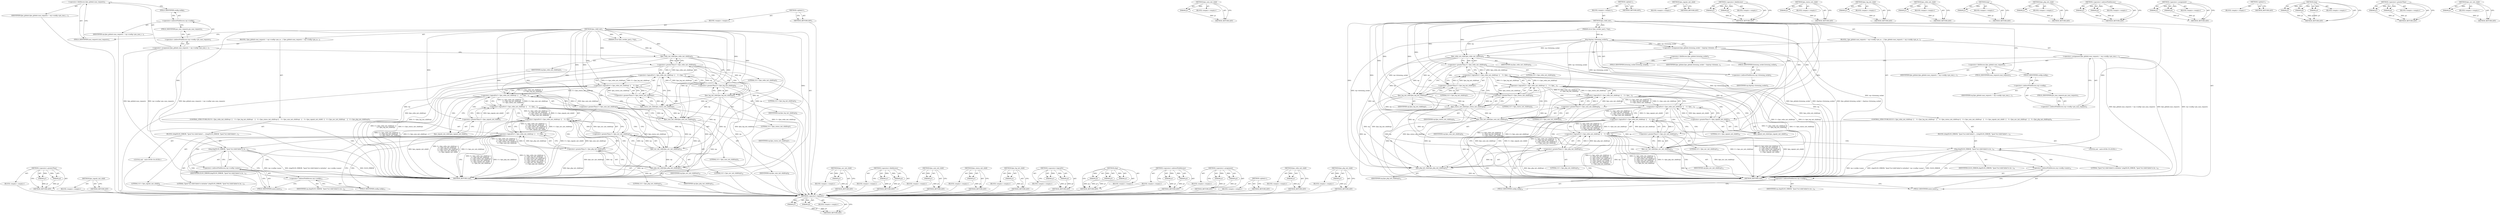 digraph "fpm_env_init_child" {
vulnerable_107 [label=<(METHOD,&lt;operator&gt;.greaterThan)>];
vulnerable_108 [label=<(PARAM,p1)>];
vulnerable_109 [label=<(PARAM,p2)>];
vulnerable_110 [label=<(BLOCK,&lt;empty&gt;,&lt;empty&gt;)>];
vulnerable_111 [label=<(METHOD_RETURN,ANY)>];
vulnerable_128 [label=<(METHOD,fpm_signals_init_child)>];
vulnerable_129 [label=<(BLOCK,&lt;empty&gt;,&lt;empty&gt;)>];
vulnerable_130 [label=<(METHOD_RETURN,ANY)>];
vulnerable_6 [label=<(METHOD,&lt;global&gt;)<SUB>1</SUB>>];
vulnerable_7 [label=<(BLOCK,&lt;empty&gt;,&lt;empty&gt;)<SUB>1</SUB>>];
vulnerable_8 [label=<(METHOD,fpm_child_init)<SUB>1</SUB>>];
vulnerable_9 [label=<(PARAM,struct fpm_worker_pool_s *wp)<SUB>1</SUB>>];
vulnerable_10 [label=<(BLOCK,{
 	fpm_globals.max_requests = wp-&gt;config-&gt;pm_m...,{
 	fpm_globals.max_requests = wp-&gt;config-&gt;pm_m...)<SUB>2</SUB>>];
vulnerable_11 [label=<(&lt;operator&gt;.assignment,fpm_globals.max_requests = wp-&gt;config-&gt;pm_max_r...)<SUB>3</SUB>>];
vulnerable_12 [label=<(&lt;operator&gt;.fieldAccess,fpm_globals.max_requests)<SUB>3</SUB>>];
vulnerable_13 [label=<(IDENTIFIER,fpm_globals,fpm_globals.max_requests = wp-&gt;config-&gt;pm_max_r...)<SUB>3</SUB>>];
vulnerable_14 [label=<(FIELD_IDENTIFIER,max_requests,max_requests)<SUB>3</SUB>>];
vulnerable_15 [label=<(&lt;operator&gt;.indirectFieldAccess,wp-&gt;config-&gt;pm_max_requests)<SUB>3</SUB>>];
vulnerable_16 [label=<(&lt;operator&gt;.indirectFieldAccess,wp-&gt;config)<SUB>3</SUB>>];
vulnerable_17 [label=<(IDENTIFIER,wp,fpm_globals.max_requests = wp-&gt;config-&gt;pm_max_r...)<SUB>3</SUB>>];
vulnerable_18 [label=<(FIELD_IDENTIFIER,config,config)<SUB>3</SUB>>];
vulnerable_19 [label=<(FIELD_IDENTIFIER,pm_max_requests,pm_max_requests)<SUB>3</SUB>>];
vulnerable_20 [label=<(CONTROL_STRUCTURE,IF,if (0 &gt; fpm_stdio_init_child(wp)  ||
 	    0 &gt; fpm_log_init_child(wp)    ||
	    0 &gt; fpm_status_init_child(wp) ||
	    0 &gt; fpm_unix_init_child(wp)   ||
	    0 &gt; fpm_signals_init_child()  ||
	    0 &gt; fpm_env_init_child(wp)    ||
	    0 &gt; fpm_php_init_child(wp)))<SUB>5</SUB>>];
vulnerable_21 [label=<(&lt;operator&gt;.logicalOr,0 &gt; fpm_stdio_init_child(wp)  ||
 	    0 &gt; fpm_...)<SUB>5</SUB>>];
vulnerable_22 [label=<(&lt;operator&gt;.logicalOr,0 &gt; fpm_stdio_init_child(wp)  ||
 	    0 &gt; fpm_...)<SUB>5</SUB>>];
vulnerable_23 [label=<(&lt;operator&gt;.logicalOr,0 &gt; fpm_stdio_init_child(wp)  ||
 	    0 &gt; fpm_...)<SUB>5</SUB>>];
vulnerable_24 [label=<(&lt;operator&gt;.logicalOr,0 &gt; fpm_stdio_init_child(wp)  ||
 	    0 &gt; fpm_...)<SUB>5</SUB>>];
vulnerable_25 [label=<(&lt;operator&gt;.logicalOr,0 &gt; fpm_stdio_init_child(wp)  ||
 	    0 &gt; fpm_...)<SUB>5</SUB>>];
vulnerable_26 [label=<(&lt;operator&gt;.logicalOr,0 &gt; fpm_stdio_init_child(wp)  ||
 	    0 &gt; fpm_...)<SUB>5</SUB>>];
vulnerable_27 [label=<(&lt;operator&gt;.greaterThan,0 &gt; fpm_stdio_init_child(wp))<SUB>5</SUB>>];
vulnerable_28 [label=<(LITERAL,0,0 &gt; fpm_stdio_init_child(wp))<SUB>5</SUB>>];
vulnerable_29 [label=<(fpm_stdio_init_child,fpm_stdio_init_child(wp))<SUB>5</SUB>>];
vulnerable_30 [label=<(IDENTIFIER,wp,fpm_stdio_init_child(wp))<SUB>5</SUB>>];
vulnerable_31 [label=<(&lt;operator&gt;.greaterThan,0 &gt; fpm_log_init_child(wp))<SUB>6</SUB>>];
vulnerable_32 [label=<(LITERAL,0,0 &gt; fpm_log_init_child(wp))<SUB>6</SUB>>];
vulnerable_33 [label=<(fpm_log_init_child,fpm_log_init_child(wp))<SUB>6</SUB>>];
vulnerable_34 [label=<(IDENTIFIER,wp,fpm_log_init_child(wp))<SUB>6</SUB>>];
vulnerable_35 [label=<(&lt;operator&gt;.greaterThan,0 &gt; fpm_status_init_child(wp))<SUB>7</SUB>>];
vulnerable_36 [label=<(LITERAL,0,0 &gt; fpm_status_init_child(wp))<SUB>7</SUB>>];
vulnerable_37 [label=<(fpm_status_init_child,fpm_status_init_child(wp))<SUB>7</SUB>>];
vulnerable_38 [label=<(IDENTIFIER,wp,fpm_status_init_child(wp))<SUB>7</SUB>>];
vulnerable_39 [label=<(&lt;operator&gt;.greaterThan,0 &gt; fpm_unix_init_child(wp))<SUB>8</SUB>>];
vulnerable_40 [label=<(LITERAL,0,0 &gt; fpm_unix_init_child(wp))<SUB>8</SUB>>];
vulnerable_41 [label=<(fpm_unix_init_child,fpm_unix_init_child(wp))<SUB>8</SUB>>];
vulnerable_42 [label=<(IDENTIFIER,wp,fpm_unix_init_child(wp))<SUB>8</SUB>>];
vulnerable_43 [label=<(&lt;operator&gt;.greaterThan,0 &gt; fpm_signals_init_child())<SUB>9</SUB>>];
vulnerable_44 [label=<(LITERAL,0,0 &gt; fpm_signals_init_child())<SUB>9</SUB>>];
vulnerable_45 [label=<(fpm_signals_init_child,fpm_signals_init_child())<SUB>9</SUB>>];
vulnerable_46 [label=<(&lt;operator&gt;.greaterThan,0 &gt; fpm_env_init_child(wp))<SUB>10</SUB>>];
vulnerable_47 [label=<(LITERAL,0,0 &gt; fpm_env_init_child(wp))<SUB>10</SUB>>];
vulnerable_48 [label=<(fpm_env_init_child,fpm_env_init_child(wp))<SUB>10</SUB>>];
vulnerable_49 [label=<(IDENTIFIER,wp,fpm_env_init_child(wp))<SUB>10</SUB>>];
vulnerable_50 [label=<(&lt;operator&gt;.greaterThan,0 &gt; fpm_php_init_child(wp))<SUB>11</SUB>>];
vulnerable_51 [label=<(LITERAL,0,0 &gt; fpm_php_init_child(wp))<SUB>11</SUB>>];
vulnerable_52 [label=<(fpm_php_init_child,fpm_php_init_child(wp))<SUB>11</SUB>>];
vulnerable_53 [label=<(IDENTIFIER,wp,fpm_php_init_child(wp))<SUB>11</SUB>>];
vulnerable_54 [label=<(BLOCK,{

		zlog(ZLOG_ERROR, &quot;[pool %s] child failed t...,{

		zlog(ZLOG_ERROR, &quot;[pool %s] child failed t...)<SUB>11</SUB>>];
vulnerable_55 [label=<(zlog,zlog(ZLOG_ERROR, &quot;[pool %s] child failed to ini...)<SUB>13</SUB>>];
vulnerable_56 [label=<(IDENTIFIER,ZLOG_ERROR,zlog(ZLOG_ERROR, &quot;[pool %s] child failed to ini...)<SUB>13</SUB>>];
vulnerable_57 [label=<(LITERAL,&quot;[pool %s] child failed to initialize&quot;,zlog(ZLOG_ERROR, &quot;[pool %s] child failed to ini...)<SUB>13</SUB>>];
vulnerable_58 [label=<(&lt;operator&gt;.indirectFieldAccess,wp-&gt;config-&gt;name)<SUB>13</SUB>>];
vulnerable_59 [label=<(&lt;operator&gt;.indirectFieldAccess,wp-&gt;config)<SUB>13</SUB>>];
vulnerable_60 [label=<(IDENTIFIER,wp,zlog(ZLOG_ERROR, &quot;[pool %s] child failed to ini...)<SUB>13</SUB>>];
vulnerable_61 [label=<(FIELD_IDENTIFIER,config,config)<SUB>13</SUB>>];
vulnerable_62 [label=<(FIELD_IDENTIFIER,name,name)<SUB>13</SUB>>];
vulnerable_63 [label="<(LOCAL,exit : exit)<SUB>14</SUB>>"];
vulnerable_64 [label=<(METHOD_RETURN,void)<SUB>1</SUB>>];
vulnerable_66 [label=<(METHOD_RETURN,ANY)<SUB>1</SUB>>];
vulnerable_131 [label=<(METHOD,fpm_env_init_child)>];
vulnerable_132 [label=<(PARAM,p1)>];
vulnerable_133 [label=<(BLOCK,&lt;empty&gt;,&lt;empty&gt;)>];
vulnerable_134 [label=<(METHOD_RETURN,ANY)>];
vulnerable_92 [label=<(METHOD,&lt;operator&gt;.fieldAccess)>];
vulnerable_93 [label=<(PARAM,p1)>];
vulnerable_94 [label=<(PARAM,p2)>];
vulnerable_95 [label=<(BLOCK,&lt;empty&gt;,&lt;empty&gt;)>];
vulnerable_96 [label=<(METHOD_RETURN,ANY)>];
vulnerable_124 [label=<(METHOD,fpm_unix_init_child)>];
vulnerable_125 [label=<(PARAM,p1)>];
vulnerable_126 [label=<(BLOCK,&lt;empty&gt;,&lt;empty&gt;)>];
vulnerable_127 [label=<(METHOD_RETURN,ANY)>];
vulnerable_120 [label=<(METHOD,fpm_status_init_child)>];
vulnerable_121 [label=<(PARAM,p1)>];
vulnerable_122 [label=<(BLOCK,&lt;empty&gt;,&lt;empty&gt;)>];
vulnerable_123 [label=<(METHOD_RETURN,ANY)>];
vulnerable_116 [label=<(METHOD,fpm_log_init_child)>];
vulnerable_117 [label=<(PARAM,p1)>];
vulnerable_118 [label=<(BLOCK,&lt;empty&gt;,&lt;empty&gt;)>];
vulnerable_119 [label=<(METHOD_RETURN,ANY)>];
vulnerable_102 [label=<(METHOD,&lt;operator&gt;.logicalOr)>];
vulnerable_103 [label=<(PARAM,p1)>];
vulnerable_104 [label=<(PARAM,p2)>];
vulnerable_105 [label=<(BLOCK,&lt;empty&gt;,&lt;empty&gt;)>];
vulnerable_106 [label=<(METHOD_RETURN,ANY)>];
vulnerable_139 [label=<(METHOD,zlog)>];
vulnerable_140 [label=<(PARAM,p1)>];
vulnerable_141 [label=<(PARAM,p2)>];
vulnerable_142 [label=<(PARAM,p3)>];
vulnerable_143 [label=<(BLOCK,&lt;empty&gt;,&lt;empty&gt;)>];
vulnerable_144 [label=<(METHOD_RETURN,ANY)>];
vulnerable_97 [label=<(METHOD,&lt;operator&gt;.indirectFieldAccess)>];
vulnerable_98 [label=<(PARAM,p1)>];
vulnerable_99 [label=<(PARAM,p2)>];
vulnerable_100 [label=<(BLOCK,&lt;empty&gt;,&lt;empty&gt;)>];
vulnerable_101 [label=<(METHOD_RETURN,ANY)>];
vulnerable_87 [label=<(METHOD,&lt;operator&gt;.assignment)>];
vulnerable_88 [label=<(PARAM,p1)>];
vulnerable_89 [label=<(PARAM,p2)>];
vulnerable_90 [label=<(BLOCK,&lt;empty&gt;,&lt;empty&gt;)>];
vulnerable_91 [label=<(METHOD_RETURN,ANY)>];
vulnerable_81 [label=<(METHOD,&lt;global&gt;)<SUB>1</SUB>>];
vulnerable_82 [label=<(BLOCK,&lt;empty&gt;,&lt;empty&gt;)>];
vulnerable_83 [label=<(METHOD_RETURN,ANY)>];
vulnerable_112 [label=<(METHOD,fpm_stdio_init_child)>];
vulnerable_113 [label=<(PARAM,p1)>];
vulnerable_114 [label=<(BLOCK,&lt;empty&gt;,&lt;empty&gt;)>];
vulnerable_115 [label=<(METHOD_RETURN,ANY)>];
vulnerable_135 [label=<(METHOD,fpm_php_init_child)>];
vulnerable_136 [label=<(PARAM,p1)>];
vulnerable_137 [label=<(BLOCK,&lt;empty&gt;,&lt;empty&gt;)>];
vulnerable_138 [label=<(METHOD_RETURN,ANY)>];
fixed_114 [label=<(METHOD,&lt;operator&gt;.logicalOr)>];
fixed_115 [label=<(PARAM,p1)>];
fixed_116 [label=<(PARAM,p2)>];
fixed_117 [label=<(BLOCK,&lt;empty&gt;,&lt;empty&gt;)>];
fixed_118 [label=<(METHOD_RETURN,ANY)>];
fixed_136 [label=<(METHOD,fpm_unix_init_child)>];
fixed_137 [label=<(PARAM,p1)>];
fixed_138 [label=<(BLOCK,&lt;empty&gt;,&lt;empty&gt;)>];
fixed_139 [label=<(METHOD_RETURN,ANY)>];
fixed_6 [label=<(METHOD,&lt;global&gt;)<SUB>1</SUB>>];
fixed_7 [label=<(BLOCK,&lt;empty&gt;,&lt;empty&gt;)<SUB>1</SUB>>];
fixed_8 [label=<(METHOD,fpm_child_init)<SUB>1</SUB>>];
fixed_9 [label=<(PARAM,struct fpm_worker_pool_s *wp)<SUB>1</SUB>>];
fixed_10 [label=<(BLOCK,{
 	fpm_globals.max_requests = wp-&gt;config-&gt;pm_m...,{
 	fpm_globals.max_requests = wp-&gt;config-&gt;pm_m...)<SUB>2</SUB>>];
fixed_11 [label=<(&lt;operator&gt;.assignment,fpm_globals.max_requests = wp-&gt;config-&gt;pm_max_r...)<SUB>3</SUB>>];
fixed_12 [label=<(&lt;operator&gt;.fieldAccess,fpm_globals.max_requests)<SUB>3</SUB>>];
fixed_13 [label=<(IDENTIFIER,fpm_globals,fpm_globals.max_requests = wp-&gt;config-&gt;pm_max_r...)<SUB>3</SUB>>];
fixed_14 [label=<(FIELD_IDENTIFIER,max_requests,max_requests)<SUB>3</SUB>>];
fixed_15 [label=<(&lt;operator&gt;.indirectFieldAccess,wp-&gt;config-&gt;pm_max_requests)<SUB>3</SUB>>];
fixed_16 [label=<(&lt;operator&gt;.indirectFieldAccess,wp-&gt;config)<SUB>3</SUB>>];
fixed_17 [label=<(IDENTIFIER,wp,fpm_globals.max_requests = wp-&gt;config-&gt;pm_max_r...)<SUB>3</SUB>>];
fixed_18 [label=<(FIELD_IDENTIFIER,config,config)<SUB>3</SUB>>];
fixed_19 [label=<(FIELD_IDENTIFIER,pm_max_requests,pm_max_requests)<SUB>3</SUB>>];
fixed_20 [label=<(&lt;operator&gt;.assignment,fpm_globals.listening_socket = dup(wp-&gt;listenin...)<SUB>4</SUB>>];
fixed_21 [label=<(&lt;operator&gt;.fieldAccess,fpm_globals.listening_socket)<SUB>4</SUB>>];
fixed_22 [label=<(IDENTIFIER,fpm_globals,fpm_globals.listening_socket = dup(wp-&gt;listenin...)<SUB>4</SUB>>];
fixed_23 [label=<(FIELD_IDENTIFIER,listening_socket,listening_socket)<SUB>4</SUB>>];
fixed_24 [label=<(dup,dup(wp-&gt;listening_socket))<SUB>4</SUB>>];
fixed_25 [label=<(&lt;operator&gt;.indirectFieldAccess,wp-&gt;listening_socket)<SUB>4</SUB>>];
fixed_26 [label=<(IDENTIFIER,wp,dup(wp-&gt;listening_socket))<SUB>4</SUB>>];
fixed_27 [label=<(FIELD_IDENTIFIER,listening_socket,listening_socket)<SUB>4</SUB>>];
fixed_28 [label=<(CONTROL_STRUCTURE,IF,if (0 &gt; fpm_stdio_init_child(wp)  ||
 	    0 &gt; fpm_log_init_child(wp)    ||
	    0 &gt; fpm_status_init_child(wp) ||
	    0 &gt; fpm_unix_init_child(wp)   ||
	    0 &gt; fpm_signals_init_child()  ||
	    0 &gt; fpm_env_init_child(wp)    ||
	    0 &gt; fpm_php_init_child(wp)))<SUB>6</SUB>>];
fixed_29 [label=<(&lt;operator&gt;.logicalOr,0 &gt; fpm_stdio_init_child(wp)  ||
 	    0 &gt; fpm_...)<SUB>6</SUB>>];
fixed_30 [label=<(&lt;operator&gt;.logicalOr,0 &gt; fpm_stdio_init_child(wp)  ||
 	    0 &gt; fpm_...)<SUB>6</SUB>>];
fixed_31 [label=<(&lt;operator&gt;.logicalOr,0 &gt; fpm_stdio_init_child(wp)  ||
 	    0 &gt; fpm_...)<SUB>6</SUB>>];
fixed_32 [label=<(&lt;operator&gt;.logicalOr,0 &gt; fpm_stdio_init_child(wp)  ||
 	    0 &gt; fpm_...)<SUB>6</SUB>>];
fixed_33 [label=<(&lt;operator&gt;.logicalOr,0 &gt; fpm_stdio_init_child(wp)  ||
 	    0 &gt; fpm_...)<SUB>6</SUB>>];
fixed_34 [label=<(&lt;operator&gt;.logicalOr,0 &gt; fpm_stdio_init_child(wp)  ||
 	    0 &gt; fpm_...)<SUB>6</SUB>>];
fixed_35 [label=<(&lt;operator&gt;.greaterThan,0 &gt; fpm_stdio_init_child(wp))<SUB>6</SUB>>];
fixed_36 [label=<(LITERAL,0,0 &gt; fpm_stdio_init_child(wp))<SUB>6</SUB>>];
fixed_37 [label=<(fpm_stdio_init_child,fpm_stdio_init_child(wp))<SUB>6</SUB>>];
fixed_38 [label=<(IDENTIFIER,wp,fpm_stdio_init_child(wp))<SUB>6</SUB>>];
fixed_39 [label=<(&lt;operator&gt;.greaterThan,0 &gt; fpm_log_init_child(wp))<SUB>7</SUB>>];
fixed_40 [label=<(LITERAL,0,0 &gt; fpm_log_init_child(wp))<SUB>7</SUB>>];
fixed_41 [label=<(fpm_log_init_child,fpm_log_init_child(wp))<SUB>7</SUB>>];
fixed_42 [label=<(IDENTIFIER,wp,fpm_log_init_child(wp))<SUB>7</SUB>>];
fixed_43 [label=<(&lt;operator&gt;.greaterThan,0 &gt; fpm_status_init_child(wp))<SUB>8</SUB>>];
fixed_44 [label=<(LITERAL,0,0 &gt; fpm_status_init_child(wp))<SUB>8</SUB>>];
fixed_45 [label=<(fpm_status_init_child,fpm_status_init_child(wp))<SUB>8</SUB>>];
fixed_46 [label=<(IDENTIFIER,wp,fpm_status_init_child(wp))<SUB>8</SUB>>];
fixed_47 [label=<(&lt;operator&gt;.greaterThan,0 &gt; fpm_unix_init_child(wp))<SUB>9</SUB>>];
fixed_48 [label=<(LITERAL,0,0 &gt; fpm_unix_init_child(wp))<SUB>9</SUB>>];
fixed_49 [label=<(fpm_unix_init_child,fpm_unix_init_child(wp))<SUB>9</SUB>>];
fixed_50 [label=<(IDENTIFIER,wp,fpm_unix_init_child(wp))<SUB>9</SUB>>];
fixed_51 [label=<(&lt;operator&gt;.greaterThan,0 &gt; fpm_signals_init_child())<SUB>10</SUB>>];
fixed_52 [label=<(LITERAL,0,0 &gt; fpm_signals_init_child())<SUB>10</SUB>>];
fixed_53 [label=<(fpm_signals_init_child,fpm_signals_init_child())<SUB>10</SUB>>];
fixed_54 [label=<(&lt;operator&gt;.greaterThan,0 &gt; fpm_env_init_child(wp))<SUB>11</SUB>>];
fixed_55 [label=<(LITERAL,0,0 &gt; fpm_env_init_child(wp))<SUB>11</SUB>>];
fixed_56 [label=<(fpm_env_init_child,fpm_env_init_child(wp))<SUB>11</SUB>>];
fixed_57 [label=<(IDENTIFIER,wp,fpm_env_init_child(wp))<SUB>11</SUB>>];
fixed_58 [label=<(&lt;operator&gt;.greaterThan,0 &gt; fpm_php_init_child(wp))<SUB>12</SUB>>];
fixed_59 [label=<(LITERAL,0,0 &gt; fpm_php_init_child(wp))<SUB>12</SUB>>];
fixed_60 [label=<(fpm_php_init_child,fpm_php_init_child(wp))<SUB>12</SUB>>];
fixed_61 [label=<(IDENTIFIER,wp,fpm_php_init_child(wp))<SUB>12</SUB>>];
fixed_62 [label=<(BLOCK,{

		zlog(ZLOG_ERROR, &quot;[pool %s] child failed t...,{

		zlog(ZLOG_ERROR, &quot;[pool %s] child failed t...)<SUB>12</SUB>>];
fixed_63 [label=<(zlog,zlog(ZLOG_ERROR, &quot;[pool %s] child failed to ini...)<SUB>14</SUB>>];
fixed_64 [label=<(IDENTIFIER,ZLOG_ERROR,zlog(ZLOG_ERROR, &quot;[pool %s] child failed to ini...)<SUB>14</SUB>>];
fixed_65 [label=<(LITERAL,&quot;[pool %s] child failed to initialize&quot;,zlog(ZLOG_ERROR, &quot;[pool %s] child failed to ini...)<SUB>14</SUB>>];
fixed_66 [label=<(&lt;operator&gt;.indirectFieldAccess,wp-&gt;config-&gt;name)<SUB>14</SUB>>];
fixed_67 [label=<(&lt;operator&gt;.indirectFieldAccess,wp-&gt;config)<SUB>14</SUB>>];
fixed_68 [label=<(IDENTIFIER,wp,zlog(ZLOG_ERROR, &quot;[pool %s] child failed to ini...)<SUB>14</SUB>>];
fixed_69 [label=<(FIELD_IDENTIFIER,config,config)<SUB>14</SUB>>];
fixed_70 [label=<(FIELD_IDENTIFIER,name,name)<SUB>14</SUB>>];
fixed_71 [label="<(LOCAL,exit : exit)<SUB>15</SUB>>"];
fixed_72 [label=<(METHOD_RETURN,void)<SUB>1</SUB>>];
fixed_74 [label=<(METHOD_RETURN,ANY)<SUB>1</SUB>>];
fixed_140 [label=<(METHOD,fpm_signals_init_child)>];
fixed_141 [label=<(BLOCK,&lt;empty&gt;,&lt;empty&gt;)>];
fixed_142 [label=<(METHOD_RETURN,ANY)>];
fixed_100 [label=<(METHOD,&lt;operator&gt;.fieldAccess)>];
fixed_101 [label=<(PARAM,p1)>];
fixed_102 [label=<(PARAM,p2)>];
fixed_103 [label=<(BLOCK,&lt;empty&gt;,&lt;empty&gt;)>];
fixed_104 [label=<(METHOD_RETURN,ANY)>];
fixed_132 [label=<(METHOD,fpm_status_init_child)>];
fixed_133 [label=<(PARAM,p1)>];
fixed_134 [label=<(BLOCK,&lt;empty&gt;,&lt;empty&gt;)>];
fixed_135 [label=<(METHOD_RETURN,ANY)>];
fixed_128 [label=<(METHOD,fpm_log_init_child)>];
fixed_129 [label=<(PARAM,p1)>];
fixed_130 [label=<(BLOCK,&lt;empty&gt;,&lt;empty&gt;)>];
fixed_131 [label=<(METHOD_RETURN,ANY)>];
fixed_124 [label=<(METHOD,fpm_stdio_init_child)>];
fixed_125 [label=<(PARAM,p1)>];
fixed_126 [label=<(BLOCK,&lt;empty&gt;,&lt;empty&gt;)>];
fixed_127 [label=<(METHOD_RETURN,ANY)>];
fixed_110 [label=<(METHOD,dup)>];
fixed_111 [label=<(PARAM,p1)>];
fixed_112 [label=<(BLOCK,&lt;empty&gt;,&lt;empty&gt;)>];
fixed_113 [label=<(METHOD_RETURN,ANY)>];
fixed_147 [label=<(METHOD,fpm_php_init_child)>];
fixed_148 [label=<(PARAM,p1)>];
fixed_149 [label=<(BLOCK,&lt;empty&gt;,&lt;empty&gt;)>];
fixed_150 [label=<(METHOD_RETURN,ANY)>];
fixed_105 [label=<(METHOD,&lt;operator&gt;.indirectFieldAccess)>];
fixed_106 [label=<(PARAM,p1)>];
fixed_107 [label=<(PARAM,p2)>];
fixed_108 [label=<(BLOCK,&lt;empty&gt;,&lt;empty&gt;)>];
fixed_109 [label=<(METHOD_RETURN,ANY)>];
fixed_95 [label=<(METHOD,&lt;operator&gt;.assignment)>];
fixed_96 [label=<(PARAM,p1)>];
fixed_97 [label=<(PARAM,p2)>];
fixed_98 [label=<(BLOCK,&lt;empty&gt;,&lt;empty&gt;)>];
fixed_99 [label=<(METHOD_RETURN,ANY)>];
fixed_89 [label=<(METHOD,&lt;global&gt;)<SUB>1</SUB>>];
fixed_90 [label=<(BLOCK,&lt;empty&gt;,&lt;empty&gt;)>];
fixed_91 [label=<(METHOD_RETURN,ANY)>];
fixed_151 [label=<(METHOD,zlog)>];
fixed_152 [label=<(PARAM,p1)>];
fixed_153 [label=<(PARAM,p2)>];
fixed_154 [label=<(PARAM,p3)>];
fixed_155 [label=<(BLOCK,&lt;empty&gt;,&lt;empty&gt;)>];
fixed_156 [label=<(METHOD_RETURN,ANY)>];
fixed_119 [label=<(METHOD,&lt;operator&gt;.greaterThan)>];
fixed_120 [label=<(PARAM,p1)>];
fixed_121 [label=<(PARAM,p2)>];
fixed_122 [label=<(BLOCK,&lt;empty&gt;,&lt;empty&gt;)>];
fixed_123 [label=<(METHOD_RETURN,ANY)>];
fixed_143 [label=<(METHOD,fpm_env_init_child)>];
fixed_144 [label=<(PARAM,p1)>];
fixed_145 [label=<(BLOCK,&lt;empty&gt;,&lt;empty&gt;)>];
fixed_146 [label=<(METHOD_RETURN,ANY)>];
vulnerable_107 -> vulnerable_108  [key=0, label="AST: "];
vulnerable_107 -> vulnerable_108  [key=1, label="DDG: "];
vulnerable_107 -> vulnerable_110  [key=0, label="AST: "];
vulnerable_107 -> vulnerable_109  [key=0, label="AST: "];
vulnerable_107 -> vulnerable_109  [key=1, label="DDG: "];
vulnerable_107 -> vulnerable_111  [key=0, label="AST: "];
vulnerable_107 -> vulnerable_111  [key=1, label="CFG: "];
vulnerable_108 -> vulnerable_111  [key=0, label="DDG: p1"];
vulnerable_109 -> vulnerable_111  [key=0, label="DDG: p2"];
vulnerable_110 -> fixed_114  [key=0];
vulnerable_111 -> fixed_114  [key=0];
vulnerable_128 -> vulnerable_129  [key=0, label="AST: "];
vulnerable_128 -> vulnerable_130  [key=0, label="AST: "];
vulnerable_128 -> vulnerable_130  [key=1, label="CFG: "];
vulnerable_129 -> fixed_114  [key=0];
vulnerable_130 -> fixed_114  [key=0];
vulnerable_6 -> vulnerable_7  [key=0, label="AST: "];
vulnerable_6 -> vulnerable_66  [key=0, label="AST: "];
vulnerable_6 -> vulnerable_66  [key=1, label="CFG: "];
vulnerable_7 -> vulnerable_8  [key=0, label="AST: "];
vulnerable_8 -> vulnerable_9  [key=0, label="AST: "];
vulnerable_8 -> vulnerable_9  [key=1, label="DDG: "];
vulnerable_8 -> vulnerable_10  [key=0, label="AST: "];
vulnerable_8 -> vulnerable_64  [key=0, label="AST: "];
vulnerable_8 -> vulnerable_14  [key=0, label="CFG: "];
vulnerable_8 -> vulnerable_50  [key=0, label="DDG: "];
vulnerable_8 -> vulnerable_55  [key=0, label="DDG: "];
vulnerable_8 -> vulnerable_46  [key=0, label="DDG: "];
vulnerable_8 -> vulnerable_52  [key=0, label="DDG: "];
vulnerable_8 -> vulnerable_43  [key=0, label="DDG: "];
vulnerable_8 -> vulnerable_48  [key=0, label="DDG: "];
vulnerable_8 -> vulnerable_39  [key=0, label="DDG: "];
vulnerable_8 -> vulnerable_35  [key=0, label="DDG: "];
vulnerable_8 -> vulnerable_41  [key=0, label="DDG: "];
vulnerable_8 -> vulnerable_27  [key=0, label="DDG: "];
vulnerable_8 -> vulnerable_31  [key=0, label="DDG: "];
vulnerable_8 -> vulnerable_37  [key=0, label="DDG: "];
vulnerable_8 -> vulnerable_29  [key=0, label="DDG: "];
vulnerable_8 -> vulnerable_33  [key=0, label="DDG: "];
vulnerable_9 -> vulnerable_29  [key=0, label="DDG: wp"];
vulnerable_10 -> vulnerable_11  [key=0, label="AST: "];
vulnerable_10 -> vulnerable_20  [key=0, label="AST: "];
vulnerable_11 -> vulnerable_12  [key=0, label="AST: "];
vulnerable_11 -> vulnerable_15  [key=0, label="AST: "];
vulnerable_11 -> vulnerable_29  [key=0, label="CFG: "];
vulnerable_11 -> vulnerable_64  [key=0, label="DDG: fpm_globals.max_requests"];
vulnerable_11 -> vulnerable_64  [key=1, label="DDG: wp-&gt;config-&gt;pm_max_requests"];
vulnerable_11 -> vulnerable_64  [key=2, label="DDG: fpm_globals.max_requests = wp-&gt;config-&gt;pm_max_requests"];
vulnerable_12 -> vulnerable_13  [key=0, label="AST: "];
vulnerable_12 -> vulnerable_14  [key=0, label="AST: "];
vulnerable_12 -> vulnerable_18  [key=0, label="CFG: "];
vulnerable_13 -> fixed_114  [key=0];
vulnerable_14 -> vulnerable_12  [key=0, label="CFG: "];
vulnerable_15 -> vulnerable_16  [key=0, label="AST: "];
vulnerable_15 -> vulnerable_19  [key=0, label="AST: "];
vulnerable_15 -> vulnerable_11  [key=0, label="CFG: "];
vulnerable_16 -> vulnerable_17  [key=0, label="AST: "];
vulnerable_16 -> vulnerable_18  [key=0, label="AST: "];
vulnerable_16 -> vulnerable_19  [key=0, label="CFG: "];
vulnerable_17 -> fixed_114  [key=0];
vulnerable_18 -> vulnerable_16  [key=0, label="CFG: "];
vulnerable_19 -> vulnerable_15  [key=0, label="CFG: "];
vulnerable_20 -> vulnerable_21  [key=0, label="AST: "];
vulnerable_20 -> vulnerable_54  [key=0, label="AST: "];
vulnerable_21 -> vulnerable_22  [key=0, label="AST: "];
vulnerable_21 -> vulnerable_50  [key=0, label="AST: "];
vulnerable_21 -> vulnerable_64  [key=0, label="CFG: "];
vulnerable_21 -> vulnerable_64  [key=1, label="DDG: 0 &gt; fpm_stdio_init_child(wp)  ||
 	    0 &gt; fpm_log_init_child(wp)    ||
	    0 &gt; fpm_status_init_child(wp) ||
	    0 &gt; fpm_unix_init_child(wp)   ||
	    0 &gt; fpm_signals_init_child()  ||
	    0 &gt; fpm_env_init_child(wp)"];
vulnerable_21 -> vulnerable_64  [key=2, label="DDG: 0 &gt; fpm_php_init_child(wp)"];
vulnerable_21 -> vulnerable_64  [key=3, label="DDG: 0 &gt; fpm_stdio_init_child(wp)  ||
 	    0 &gt; fpm_log_init_child(wp)    ||
	    0 &gt; fpm_status_init_child(wp) ||
	    0 &gt; fpm_unix_init_child(wp)   ||
	    0 &gt; fpm_signals_init_child()  ||
	    0 &gt; fpm_env_init_child(wp)    ||
	    0 &gt; fpm_php_init_child(wp)"];
vulnerable_21 -> vulnerable_61  [key=0, label="CFG: "];
vulnerable_21 -> vulnerable_61  [key=1, label="CDG: "];
vulnerable_21 -> vulnerable_58  [key=0, label="CDG: "];
vulnerable_21 -> vulnerable_59  [key=0, label="CDG: "];
vulnerable_21 -> vulnerable_55  [key=0, label="CDG: "];
vulnerable_21 -> vulnerable_62  [key=0, label="CDG: "];
vulnerable_22 -> vulnerable_23  [key=0, label="AST: "];
vulnerable_22 -> vulnerable_46  [key=0, label="AST: "];
vulnerable_22 -> vulnerable_21  [key=0, label="CFG: "];
vulnerable_22 -> vulnerable_21  [key=1, label="DDG: 0 &gt; fpm_stdio_init_child(wp)  ||
 	    0 &gt; fpm_log_init_child(wp)    ||
	    0 &gt; fpm_status_init_child(wp) ||
	    0 &gt; fpm_unix_init_child(wp)   ||
	    0 &gt; fpm_signals_init_child()"];
vulnerable_22 -> vulnerable_21  [key=2, label="DDG: 0 &gt; fpm_env_init_child(wp)"];
vulnerable_22 -> vulnerable_52  [key=0, label="CFG: "];
vulnerable_22 -> vulnerable_52  [key=1, label="CDG: "];
vulnerable_22 -> vulnerable_64  [key=0, label="DDG: 0 &gt; fpm_stdio_init_child(wp)  ||
 	    0 &gt; fpm_log_init_child(wp)    ||
	    0 &gt; fpm_status_init_child(wp) ||
	    0 &gt; fpm_unix_init_child(wp)   ||
	    0 &gt; fpm_signals_init_child()"];
vulnerable_22 -> vulnerable_64  [key=1, label="DDG: 0 &gt; fpm_env_init_child(wp)"];
vulnerable_22 -> vulnerable_50  [key=0, label="CDG: "];
vulnerable_23 -> vulnerable_24  [key=0, label="AST: "];
vulnerable_23 -> vulnerable_43  [key=0, label="AST: "];
vulnerable_23 -> vulnerable_22  [key=0, label="CFG: "];
vulnerable_23 -> vulnerable_22  [key=1, label="DDG: 0 &gt; fpm_stdio_init_child(wp)  ||
 	    0 &gt; fpm_log_init_child(wp)    ||
	    0 &gt; fpm_status_init_child(wp) ||
	    0 &gt; fpm_unix_init_child(wp)"];
vulnerable_23 -> vulnerable_22  [key=2, label="DDG: 0 &gt; fpm_signals_init_child()"];
vulnerable_23 -> vulnerable_48  [key=0, label="CFG: "];
vulnerable_23 -> vulnerable_48  [key=1, label="CDG: "];
vulnerable_23 -> vulnerable_64  [key=0, label="DDG: 0 &gt; fpm_stdio_init_child(wp)  ||
 	    0 &gt; fpm_log_init_child(wp)    ||
	    0 &gt; fpm_status_init_child(wp) ||
	    0 &gt; fpm_unix_init_child(wp)"];
vulnerable_23 -> vulnerable_64  [key=1, label="DDG: 0 &gt; fpm_signals_init_child()"];
vulnerable_23 -> vulnerable_46  [key=0, label="CDG: "];
vulnerable_24 -> vulnerable_25  [key=0, label="AST: "];
vulnerable_24 -> vulnerable_39  [key=0, label="AST: "];
vulnerable_24 -> vulnerable_23  [key=0, label="CFG: "];
vulnerable_24 -> vulnerable_23  [key=1, label="DDG: 0 &gt; fpm_stdio_init_child(wp)  ||
 	    0 &gt; fpm_log_init_child(wp)    ||
	    0 &gt; fpm_status_init_child(wp)"];
vulnerable_24 -> vulnerable_23  [key=2, label="DDG: 0 &gt; fpm_unix_init_child(wp)"];
vulnerable_24 -> vulnerable_45  [key=0, label="CFG: "];
vulnerable_24 -> vulnerable_45  [key=1, label="CDG: "];
vulnerable_24 -> vulnerable_64  [key=0, label="DDG: 0 &gt; fpm_stdio_init_child(wp)  ||
 	    0 &gt; fpm_log_init_child(wp)    ||
	    0 &gt; fpm_status_init_child(wp)"];
vulnerable_24 -> vulnerable_64  [key=1, label="DDG: 0 &gt; fpm_unix_init_child(wp)"];
vulnerable_24 -> vulnerable_43  [key=0, label="CDG: "];
vulnerable_25 -> vulnerable_26  [key=0, label="AST: "];
vulnerable_25 -> vulnerable_35  [key=0, label="AST: "];
vulnerable_25 -> vulnerable_24  [key=0, label="CFG: "];
vulnerable_25 -> vulnerable_24  [key=1, label="DDG: 0 &gt; fpm_stdio_init_child(wp)  ||
 	    0 &gt; fpm_log_init_child(wp)"];
vulnerable_25 -> vulnerable_24  [key=2, label="DDG: 0 &gt; fpm_status_init_child(wp)"];
vulnerable_25 -> vulnerable_41  [key=0, label="CFG: "];
vulnerable_25 -> vulnerable_41  [key=1, label="CDG: "];
vulnerable_25 -> vulnerable_64  [key=0, label="DDG: 0 &gt; fpm_stdio_init_child(wp)  ||
 	    0 &gt; fpm_log_init_child(wp)"];
vulnerable_25 -> vulnerable_64  [key=1, label="DDG: 0 &gt; fpm_status_init_child(wp)"];
vulnerable_25 -> vulnerable_39  [key=0, label="CDG: "];
vulnerable_26 -> vulnerable_27  [key=0, label="AST: "];
vulnerable_26 -> vulnerable_31  [key=0, label="AST: "];
vulnerable_26 -> vulnerable_25  [key=0, label="CFG: "];
vulnerable_26 -> vulnerable_25  [key=1, label="DDG: 0 &gt; fpm_stdio_init_child(wp)"];
vulnerable_26 -> vulnerable_25  [key=2, label="DDG: 0 &gt; fpm_log_init_child(wp)"];
vulnerable_26 -> vulnerable_37  [key=0, label="CFG: "];
vulnerable_26 -> vulnerable_37  [key=1, label="CDG: "];
vulnerable_26 -> vulnerable_64  [key=0, label="DDG: 0 &gt; fpm_stdio_init_child(wp)"];
vulnerable_26 -> vulnerable_64  [key=1, label="DDG: 0 &gt; fpm_log_init_child(wp)"];
vulnerable_26 -> vulnerable_35  [key=0, label="CDG: "];
vulnerable_27 -> vulnerable_28  [key=0, label="AST: "];
vulnerable_27 -> vulnerable_29  [key=0, label="AST: "];
vulnerable_27 -> vulnerable_26  [key=0, label="CFG: "];
vulnerable_27 -> vulnerable_26  [key=1, label="DDG: 0"];
vulnerable_27 -> vulnerable_26  [key=2, label="DDG: fpm_stdio_init_child(wp)"];
vulnerable_27 -> vulnerable_33  [key=0, label="CFG: "];
vulnerable_27 -> vulnerable_33  [key=1, label="CDG: "];
vulnerable_27 -> vulnerable_64  [key=0, label="DDG: fpm_stdio_init_child(wp)"];
vulnerable_27 -> vulnerable_31  [key=0, label="CDG: "];
vulnerable_28 -> fixed_114  [key=0];
vulnerable_29 -> vulnerable_30  [key=0, label="AST: "];
vulnerable_29 -> vulnerable_27  [key=0, label="CFG: "];
vulnerable_29 -> vulnerable_27  [key=1, label="DDG: wp"];
vulnerable_29 -> vulnerable_64  [key=0, label="DDG: wp"];
vulnerable_29 -> vulnerable_52  [key=0, label="DDG: wp"];
vulnerable_29 -> vulnerable_48  [key=0, label="DDG: wp"];
vulnerable_29 -> vulnerable_41  [key=0, label="DDG: wp"];
vulnerable_29 -> vulnerable_37  [key=0, label="DDG: wp"];
vulnerable_29 -> vulnerable_33  [key=0, label="DDG: wp"];
vulnerable_30 -> fixed_114  [key=0];
vulnerable_31 -> vulnerable_32  [key=0, label="AST: "];
vulnerable_31 -> vulnerable_33  [key=0, label="AST: "];
vulnerable_31 -> vulnerable_26  [key=0, label="CFG: "];
vulnerable_31 -> vulnerable_26  [key=1, label="DDG: 0"];
vulnerable_31 -> vulnerable_26  [key=2, label="DDG: fpm_log_init_child(wp)"];
vulnerable_31 -> vulnerable_64  [key=0, label="DDG: fpm_log_init_child(wp)"];
vulnerable_32 -> fixed_114  [key=0];
vulnerable_33 -> vulnerable_34  [key=0, label="AST: "];
vulnerable_33 -> vulnerable_31  [key=0, label="CFG: "];
vulnerable_33 -> vulnerable_31  [key=1, label="DDG: wp"];
vulnerable_33 -> vulnerable_64  [key=0, label="DDG: wp"];
vulnerable_33 -> vulnerable_52  [key=0, label="DDG: wp"];
vulnerable_33 -> vulnerable_48  [key=0, label="DDG: wp"];
vulnerable_33 -> vulnerable_41  [key=0, label="DDG: wp"];
vulnerable_33 -> vulnerable_37  [key=0, label="DDG: wp"];
vulnerable_34 -> fixed_114  [key=0];
vulnerable_35 -> vulnerable_36  [key=0, label="AST: "];
vulnerable_35 -> vulnerable_37  [key=0, label="AST: "];
vulnerable_35 -> vulnerable_25  [key=0, label="CFG: "];
vulnerable_35 -> vulnerable_25  [key=1, label="DDG: 0"];
vulnerable_35 -> vulnerable_25  [key=2, label="DDG: fpm_status_init_child(wp)"];
vulnerable_35 -> vulnerable_64  [key=0, label="DDG: fpm_status_init_child(wp)"];
vulnerable_36 -> fixed_114  [key=0];
vulnerable_37 -> vulnerable_38  [key=0, label="AST: "];
vulnerable_37 -> vulnerable_35  [key=0, label="CFG: "];
vulnerable_37 -> vulnerable_35  [key=1, label="DDG: wp"];
vulnerable_37 -> vulnerable_64  [key=0, label="DDG: wp"];
vulnerable_37 -> vulnerable_52  [key=0, label="DDG: wp"];
vulnerable_37 -> vulnerable_48  [key=0, label="DDG: wp"];
vulnerable_37 -> vulnerable_41  [key=0, label="DDG: wp"];
vulnerable_38 -> fixed_114  [key=0];
vulnerable_39 -> vulnerable_40  [key=0, label="AST: "];
vulnerable_39 -> vulnerable_41  [key=0, label="AST: "];
vulnerable_39 -> vulnerable_24  [key=0, label="CFG: "];
vulnerable_39 -> vulnerable_24  [key=1, label="DDG: 0"];
vulnerable_39 -> vulnerable_24  [key=2, label="DDG: fpm_unix_init_child(wp)"];
vulnerable_39 -> vulnerable_64  [key=0, label="DDG: fpm_unix_init_child(wp)"];
vulnerable_40 -> fixed_114  [key=0];
vulnerable_41 -> vulnerable_42  [key=0, label="AST: "];
vulnerable_41 -> vulnerable_39  [key=0, label="CFG: "];
vulnerable_41 -> vulnerable_39  [key=1, label="DDG: wp"];
vulnerable_41 -> vulnerable_64  [key=0, label="DDG: wp"];
vulnerable_41 -> vulnerable_52  [key=0, label="DDG: wp"];
vulnerable_41 -> vulnerable_48  [key=0, label="DDG: wp"];
vulnerable_42 -> fixed_114  [key=0];
vulnerable_43 -> vulnerable_44  [key=0, label="AST: "];
vulnerable_43 -> vulnerable_45  [key=0, label="AST: "];
vulnerable_43 -> vulnerable_23  [key=0, label="CFG: "];
vulnerable_43 -> vulnerable_23  [key=1, label="DDG: 0"];
vulnerable_43 -> vulnerable_23  [key=2, label="DDG: fpm_signals_init_child()"];
vulnerable_43 -> vulnerable_64  [key=0, label="DDG: fpm_signals_init_child()"];
vulnerable_44 -> fixed_114  [key=0];
vulnerable_45 -> vulnerable_43  [key=0, label="CFG: "];
vulnerable_46 -> vulnerable_47  [key=0, label="AST: "];
vulnerable_46 -> vulnerable_48  [key=0, label="AST: "];
vulnerable_46 -> vulnerable_22  [key=0, label="CFG: "];
vulnerable_46 -> vulnerable_22  [key=1, label="DDG: 0"];
vulnerable_46 -> vulnerable_22  [key=2, label="DDG: fpm_env_init_child(wp)"];
vulnerable_46 -> vulnerable_64  [key=0, label="DDG: fpm_env_init_child(wp)"];
vulnerable_47 -> fixed_114  [key=0];
vulnerable_48 -> vulnerable_49  [key=0, label="AST: "];
vulnerable_48 -> vulnerable_46  [key=0, label="CFG: "];
vulnerable_48 -> vulnerable_46  [key=1, label="DDG: wp"];
vulnerable_48 -> vulnerable_64  [key=0, label="DDG: wp"];
vulnerable_48 -> vulnerable_52  [key=0, label="DDG: wp"];
vulnerable_49 -> fixed_114  [key=0];
vulnerable_50 -> vulnerable_51  [key=0, label="AST: "];
vulnerable_50 -> vulnerable_52  [key=0, label="AST: "];
vulnerable_50 -> vulnerable_21  [key=0, label="CFG: "];
vulnerable_50 -> vulnerable_21  [key=1, label="DDG: 0"];
vulnerable_50 -> vulnerable_21  [key=2, label="DDG: fpm_php_init_child(wp)"];
vulnerable_50 -> vulnerable_64  [key=0, label="DDG: fpm_php_init_child(wp)"];
vulnerable_51 -> fixed_114  [key=0];
vulnerable_52 -> vulnerable_53  [key=0, label="AST: "];
vulnerable_52 -> vulnerable_50  [key=0, label="CFG: "];
vulnerable_52 -> vulnerable_50  [key=1, label="DDG: wp"];
vulnerable_52 -> vulnerable_64  [key=0, label="DDG: wp"];
vulnerable_53 -> fixed_114  [key=0];
vulnerable_54 -> vulnerable_55  [key=0, label="AST: "];
vulnerable_54 -> vulnerable_63  [key=0, label="AST: "];
vulnerable_55 -> vulnerable_56  [key=0, label="AST: "];
vulnerable_55 -> vulnerable_57  [key=0, label="AST: "];
vulnerable_55 -> vulnerable_58  [key=0, label="AST: "];
vulnerable_55 -> vulnerable_64  [key=0, label="CFG: "];
vulnerable_55 -> vulnerable_64  [key=1, label="DDG: wp-&gt;config-&gt;name"];
vulnerable_55 -> vulnerable_64  [key=2, label="DDG: zlog(ZLOG_ERROR, &quot;[pool %s] child failed to initialize&quot;, wp-&gt;config-&gt;name)"];
vulnerable_55 -> vulnerable_64  [key=3, label="DDG: ZLOG_ERROR"];
vulnerable_56 -> fixed_114  [key=0];
vulnerable_57 -> fixed_114  [key=0];
vulnerable_58 -> vulnerable_59  [key=0, label="AST: "];
vulnerable_58 -> vulnerable_62  [key=0, label="AST: "];
vulnerable_58 -> vulnerable_55  [key=0, label="CFG: "];
vulnerable_59 -> vulnerable_60  [key=0, label="AST: "];
vulnerable_59 -> vulnerable_61  [key=0, label="AST: "];
vulnerable_59 -> vulnerable_62  [key=0, label="CFG: "];
vulnerable_60 -> fixed_114  [key=0];
vulnerable_61 -> vulnerable_59  [key=0, label="CFG: "];
vulnerable_62 -> vulnerable_58  [key=0, label="CFG: "];
vulnerable_63 -> fixed_114  [key=0];
vulnerable_64 -> fixed_114  [key=0];
vulnerable_66 -> fixed_114  [key=0];
vulnerable_131 -> vulnerable_132  [key=0, label="AST: "];
vulnerable_131 -> vulnerable_132  [key=1, label="DDG: "];
vulnerable_131 -> vulnerable_133  [key=0, label="AST: "];
vulnerable_131 -> vulnerable_134  [key=0, label="AST: "];
vulnerable_131 -> vulnerable_134  [key=1, label="CFG: "];
vulnerable_132 -> vulnerable_134  [key=0, label="DDG: p1"];
vulnerable_133 -> fixed_114  [key=0];
vulnerable_134 -> fixed_114  [key=0];
vulnerable_92 -> vulnerable_93  [key=0, label="AST: "];
vulnerable_92 -> vulnerable_93  [key=1, label="DDG: "];
vulnerable_92 -> vulnerable_95  [key=0, label="AST: "];
vulnerable_92 -> vulnerable_94  [key=0, label="AST: "];
vulnerable_92 -> vulnerable_94  [key=1, label="DDG: "];
vulnerable_92 -> vulnerable_96  [key=0, label="AST: "];
vulnerable_92 -> vulnerable_96  [key=1, label="CFG: "];
vulnerable_93 -> vulnerable_96  [key=0, label="DDG: p1"];
vulnerable_94 -> vulnerable_96  [key=0, label="DDG: p2"];
vulnerable_95 -> fixed_114  [key=0];
vulnerable_96 -> fixed_114  [key=0];
vulnerable_124 -> vulnerable_125  [key=0, label="AST: "];
vulnerable_124 -> vulnerable_125  [key=1, label="DDG: "];
vulnerable_124 -> vulnerable_126  [key=0, label="AST: "];
vulnerable_124 -> vulnerable_127  [key=0, label="AST: "];
vulnerable_124 -> vulnerable_127  [key=1, label="CFG: "];
vulnerable_125 -> vulnerable_127  [key=0, label="DDG: p1"];
vulnerable_126 -> fixed_114  [key=0];
vulnerable_127 -> fixed_114  [key=0];
vulnerable_120 -> vulnerable_121  [key=0, label="AST: "];
vulnerable_120 -> vulnerable_121  [key=1, label="DDG: "];
vulnerable_120 -> vulnerable_122  [key=0, label="AST: "];
vulnerable_120 -> vulnerable_123  [key=0, label="AST: "];
vulnerable_120 -> vulnerable_123  [key=1, label="CFG: "];
vulnerable_121 -> vulnerable_123  [key=0, label="DDG: p1"];
vulnerable_122 -> fixed_114  [key=0];
vulnerable_123 -> fixed_114  [key=0];
vulnerable_116 -> vulnerable_117  [key=0, label="AST: "];
vulnerable_116 -> vulnerable_117  [key=1, label="DDG: "];
vulnerable_116 -> vulnerable_118  [key=0, label="AST: "];
vulnerable_116 -> vulnerable_119  [key=0, label="AST: "];
vulnerable_116 -> vulnerable_119  [key=1, label="CFG: "];
vulnerable_117 -> vulnerable_119  [key=0, label="DDG: p1"];
vulnerable_118 -> fixed_114  [key=0];
vulnerable_119 -> fixed_114  [key=0];
vulnerable_102 -> vulnerable_103  [key=0, label="AST: "];
vulnerable_102 -> vulnerable_103  [key=1, label="DDG: "];
vulnerable_102 -> vulnerable_105  [key=0, label="AST: "];
vulnerable_102 -> vulnerable_104  [key=0, label="AST: "];
vulnerable_102 -> vulnerable_104  [key=1, label="DDG: "];
vulnerable_102 -> vulnerable_106  [key=0, label="AST: "];
vulnerable_102 -> vulnerable_106  [key=1, label="CFG: "];
vulnerable_103 -> vulnerable_106  [key=0, label="DDG: p1"];
vulnerable_104 -> vulnerable_106  [key=0, label="DDG: p2"];
vulnerable_105 -> fixed_114  [key=0];
vulnerable_106 -> fixed_114  [key=0];
vulnerable_139 -> vulnerable_140  [key=0, label="AST: "];
vulnerable_139 -> vulnerable_140  [key=1, label="DDG: "];
vulnerable_139 -> vulnerable_143  [key=0, label="AST: "];
vulnerable_139 -> vulnerable_141  [key=0, label="AST: "];
vulnerable_139 -> vulnerable_141  [key=1, label="DDG: "];
vulnerable_139 -> vulnerable_144  [key=0, label="AST: "];
vulnerable_139 -> vulnerable_144  [key=1, label="CFG: "];
vulnerable_139 -> vulnerable_142  [key=0, label="AST: "];
vulnerable_139 -> vulnerable_142  [key=1, label="DDG: "];
vulnerable_140 -> vulnerable_144  [key=0, label="DDG: p1"];
vulnerable_141 -> vulnerable_144  [key=0, label="DDG: p2"];
vulnerable_142 -> vulnerable_144  [key=0, label="DDG: p3"];
vulnerable_143 -> fixed_114  [key=0];
vulnerable_144 -> fixed_114  [key=0];
vulnerable_97 -> vulnerable_98  [key=0, label="AST: "];
vulnerable_97 -> vulnerable_98  [key=1, label="DDG: "];
vulnerable_97 -> vulnerable_100  [key=0, label="AST: "];
vulnerable_97 -> vulnerable_99  [key=0, label="AST: "];
vulnerable_97 -> vulnerable_99  [key=1, label="DDG: "];
vulnerable_97 -> vulnerable_101  [key=0, label="AST: "];
vulnerable_97 -> vulnerable_101  [key=1, label="CFG: "];
vulnerable_98 -> vulnerable_101  [key=0, label="DDG: p1"];
vulnerable_99 -> vulnerable_101  [key=0, label="DDG: p2"];
vulnerable_100 -> fixed_114  [key=0];
vulnerable_101 -> fixed_114  [key=0];
vulnerable_87 -> vulnerable_88  [key=0, label="AST: "];
vulnerable_87 -> vulnerable_88  [key=1, label="DDG: "];
vulnerable_87 -> vulnerable_90  [key=0, label="AST: "];
vulnerable_87 -> vulnerable_89  [key=0, label="AST: "];
vulnerable_87 -> vulnerable_89  [key=1, label="DDG: "];
vulnerable_87 -> vulnerable_91  [key=0, label="AST: "];
vulnerable_87 -> vulnerable_91  [key=1, label="CFG: "];
vulnerable_88 -> vulnerable_91  [key=0, label="DDG: p1"];
vulnerable_89 -> vulnerable_91  [key=0, label="DDG: p2"];
vulnerable_90 -> fixed_114  [key=0];
vulnerable_91 -> fixed_114  [key=0];
vulnerable_81 -> vulnerable_82  [key=0, label="AST: "];
vulnerable_81 -> vulnerable_83  [key=0, label="AST: "];
vulnerable_81 -> vulnerable_83  [key=1, label="CFG: "];
vulnerable_82 -> fixed_114  [key=0];
vulnerable_83 -> fixed_114  [key=0];
vulnerable_112 -> vulnerable_113  [key=0, label="AST: "];
vulnerable_112 -> vulnerable_113  [key=1, label="DDG: "];
vulnerable_112 -> vulnerable_114  [key=0, label="AST: "];
vulnerable_112 -> vulnerable_115  [key=0, label="AST: "];
vulnerable_112 -> vulnerable_115  [key=1, label="CFG: "];
vulnerable_113 -> vulnerable_115  [key=0, label="DDG: p1"];
vulnerable_114 -> fixed_114  [key=0];
vulnerable_115 -> fixed_114  [key=0];
vulnerable_135 -> vulnerable_136  [key=0, label="AST: "];
vulnerable_135 -> vulnerable_136  [key=1, label="DDG: "];
vulnerable_135 -> vulnerable_137  [key=0, label="AST: "];
vulnerable_135 -> vulnerable_138  [key=0, label="AST: "];
vulnerable_135 -> vulnerable_138  [key=1, label="CFG: "];
vulnerable_136 -> vulnerable_138  [key=0, label="DDG: p1"];
vulnerable_137 -> fixed_114  [key=0];
vulnerable_138 -> fixed_114  [key=0];
fixed_114 -> fixed_115  [key=0, label="AST: "];
fixed_114 -> fixed_115  [key=1, label="DDG: "];
fixed_114 -> fixed_117  [key=0, label="AST: "];
fixed_114 -> fixed_116  [key=0, label="AST: "];
fixed_114 -> fixed_116  [key=1, label="DDG: "];
fixed_114 -> fixed_118  [key=0, label="AST: "];
fixed_114 -> fixed_118  [key=1, label="CFG: "];
fixed_115 -> fixed_118  [key=0, label="DDG: p1"];
fixed_116 -> fixed_118  [key=0, label="DDG: p2"];
fixed_136 -> fixed_137  [key=0, label="AST: "];
fixed_136 -> fixed_137  [key=1, label="DDG: "];
fixed_136 -> fixed_138  [key=0, label="AST: "];
fixed_136 -> fixed_139  [key=0, label="AST: "];
fixed_136 -> fixed_139  [key=1, label="CFG: "];
fixed_137 -> fixed_139  [key=0, label="DDG: p1"];
fixed_6 -> fixed_7  [key=0, label="AST: "];
fixed_6 -> fixed_74  [key=0, label="AST: "];
fixed_6 -> fixed_74  [key=1, label="CFG: "];
fixed_7 -> fixed_8  [key=0, label="AST: "];
fixed_8 -> fixed_9  [key=0, label="AST: "];
fixed_8 -> fixed_9  [key=1, label="DDG: "];
fixed_8 -> fixed_10  [key=0, label="AST: "];
fixed_8 -> fixed_72  [key=0, label="AST: "];
fixed_8 -> fixed_14  [key=0, label="CFG: "];
fixed_8 -> fixed_58  [key=0, label="DDG: "];
fixed_8 -> fixed_63  [key=0, label="DDG: "];
fixed_8 -> fixed_54  [key=0, label="DDG: "];
fixed_8 -> fixed_60  [key=0, label="DDG: "];
fixed_8 -> fixed_51  [key=0, label="DDG: "];
fixed_8 -> fixed_56  [key=0, label="DDG: "];
fixed_8 -> fixed_47  [key=0, label="DDG: "];
fixed_8 -> fixed_43  [key=0, label="DDG: "];
fixed_8 -> fixed_49  [key=0, label="DDG: "];
fixed_8 -> fixed_35  [key=0, label="DDG: "];
fixed_8 -> fixed_39  [key=0, label="DDG: "];
fixed_8 -> fixed_45  [key=0, label="DDG: "];
fixed_8 -> fixed_37  [key=0, label="DDG: "];
fixed_8 -> fixed_41  [key=0, label="DDG: "];
fixed_9 -> fixed_24  [key=0, label="DDG: wp"];
fixed_9 -> fixed_37  [key=0, label="DDG: wp"];
fixed_10 -> fixed_11  [key=0, label="AST: "];
fixed_10 -> fixed_20  [key=0, label="AST: "];
fixed_10 -> fixed_28  [key=0, label="AST: "];
fixed_11 -> fixed_12  [key=0, label="AST: "];
fixed_11 -> fixed_15  [key=0, label="AST: "];
fixed_11 -> fixed_23  [key=0, label="CFG: "];
fixed_11 -> fixed_72  [key=0, label="DDG: fpm_globals.max_requests"];
fixed_11 -> fixed_72  [key=1, label="DDG: wp-&gt;config-&gt;pm_max_requests"];
fixed_11 -> fixed_72  [key=2, label="DDG: fpm_globals.max_requests = wp-&gt;config-&gt;pm_max_requests"];
fixed_12 -> fixed_13  [key=0, label="AST: "];
fixed_12 -> fixed_14  [key=0, label="AST: "];
fixed_12 -> fixed_18  [key=0, label="CFG: "];
fixed_14 -> fixed_12  [key=0, label="CFG: "];
fixed_15 -> fixed_16  [key=0, label="AST: "];
fixed_15 -> fixed_19  [key=0, label="AST: "];
fixed_15 -> fixed_11  [key=0, label="CFG: "];
fixed_16 -> fixed_17  [key=0, label="AST: "];
fixed_16 -> fixed_18  [key=0, label="AST: "];
fixed_16 -> fixed_19  [key=0, label="CFG: "];
fixed_18 -> fixed_16  [key=0, label="CFG: "];
fixed_19 -> fixed_15  [key=0, label="CFG: "];
fixed_20 -> fixed_21  [key=0, label="AST: "];
fixed_20 -> fixed_24  [key=0, label="AST: "];
fixed_20 -> fixed_37  [key=0, label="CFG: "];
fixed_20 -> fixed_72  [key=0, label="DDG: fpm_globals.listening_socket"];
fixed_20 -> fixed_72  [key=1, label="DDG: dup(wp-&gt;listening_socket)"];
fixed_20 -> fixed_72  [key=2, label="DDG: fpm_globals.listening_socket = dup(wp-&gt;listening_socket)"];
fixed_21 -> fixed_22  [key=0, label="AST: "];
fixed_21 -> fixed_23  [key=0, label="AST: "];
fixed_21 -> fixed_27  [key=0, label="CFG: "];
fixed_23 -> fixed_21  [key=0, label="CFG: "];
fixed_24 -> fixed_25  [key=0, label="AST: "];
fixed_24 -> fixed_20  [key=0, label="CFG: "];
fixed_24 -> fixed_20  [key=1, label="DDG: wp-&gt;listening_socket"];
fixed_24 -> fixed_72  [key=0, label="DDG: wp-&gt;listening_socket"];
fixed_24 -> fixed_60  [key=0, label="DDG: wp-&gt;listening_socket"];
fixed_24 -> fixed_56  [key=0, label="DDG: wp-&gt;listening_socket"];
fixed_24 -> fixed_49  [key=0, label="DDG: wp-&gt;listening_socket"];
fixed_24 -> fixed_45  [key=0, label="DDG: wp-&gt;listening_socket"];
fixed_24 -> fixed_37  [key=0, label="DDG: wp-&gt;listening_socket"];
fixed_24 -> fixed_41  [key=0, label="DDG: wp-&gt;listening_socket"];
fixed_25 -> fixed_26  [key=0, label="AST: "];
fixed_25 -> fixed_27  [key=0, label="AST: "];
fixed_25 -> fixed_24  [key=0, label="CFG: "];
fixed_27 -> fixed_25  [key=0, label="CFG: "];
fixed_28 -> fixed_29  [key=0, label="AST: "];
fixed_28 -> fixed_62  [key=0, label="AST: "];
fixed_29 -> fixed_30  [key=0, label="AST: "];
fixed_29 -> fixed_58  [key=0, label="AST: "];
fixed_29 -> fixed_72  [key=0, label="CFG: "];
fixed_29 -> fixed_72  [key=1, label="DDG: 0 &gt; fpm_stdio_init_child(wp)  ||
 	    0 &gt; fpm_log_init_child(wp)    ||
	    0 &gt; fpm_status_init_child(wp) ||
	    0 &gt; fpm_unix_init_child(wp)   ||
	    0 &gt; fpm_signals_init_child()  ||
	    0 &gt; fpm_env_init_child(wp)"];
fixed_29 -> fixed_72  [key=2, label="DDG: 0 &gt; fpm_php_init_child(wp)"];
fixed_29 -> fixed_72  [key=3, label="DDG: 0 &gt; fpm_stdio_init_child(wp)  ||
 	    0 &gt; fpm_log_init_child(wp)    ||
	    0 &gt; fpm_status_init_child(wp) ||
	    0 &gt; fpm_unix_init_child(wp)   ||
	    0 &gt; fpm_signals_init_child()  ||
	    0 &gt; fpm_env_init_child(wp)    ||
	    0 &gt; fpm_php_init_child(wp)"];
fixed_29 -> fixed_69  [key=0, label="CFG: "];
fixed_29 -> fixed_69  [key=1, label="CDG: "];
fixed_29 -> fixed_66  [key=0, label="CDG: "];
fixed_29 -> fixed_67  [key=0, label="CDG: "];
fixed_29 -> fixed_70  [key=0, label="CDG: "];
fixed_29 -> fixed_63  [key=0, label="CDG: "];
fixed_30 -> fixed_31  [key=0, label="AST: "];
fixed_30 -> fixed_54  [key=0, label="AST: "];
fixed_30 -> fixed_29  [key=0, label="CFG: "];
fixed_30 -> fixed_29  [key=1, label="DDG: 0 &gt; fpm_stdio_init_child(wp)  ||
 	    0 &gt; fpm_log_init_child(wp)    ||
	    0 &gt; fpm_status_init_child(wp) ||
	    0 &gt; fpm_unix_init_child(wp)   ||
	    0 &gt; fpm_signals_init_child()"];
fixed_30 -> fixed_29  [key=2, label="DDG: 0 &gt; fpm_env_init_child(wp)"];
fixed_30 -> fixed_60  [key=0, label="CFG: "];
fixed_30 -> fixed_60  [key=1, label="CDG: "];
fixed_30 -> fixed_72  [key=0, label="DDG: 0 &gt; fpm_stdio_init_child(wp)  ||
 	    0 &gt; fpm_log_init_child(wp)    ||
	    0 &gt; fpm_status_init_child(wp) ||
	    0 &gt; fpm_unix_init_child(wp)   ||
	    0 &gt; fpm_signals_init_child()"];
fixed_30 -> fixed_72  [key=1, label="DDG: 0 &gt; fpm_env_init_child(wp)"];
fixed_30 -> fixed_58  [key=0, label="CDG: "];
fixed_31 -> fixed_32  [key=0, label="AST: "];
fixed_31 -> fixed_51  [key=0, label="AST: "];
fixed_31 -> fixed_30  [key=0, label="CFG: "];
fixed_31 -> fixed_30  [key=1, label="DDG: 0 &gt; fpm_stdio_init_child(wp)  ||
 	    0 &gt; fpm_log_init_child(wp)    ||
	    0 &gt; fpm_status_init_child(wp) ||
	    0 &gt; fpm_unix_init_child(wp)"];
fixed_31 -> fixed_30  [key=2, label="DDG: 0 &gt; fpm_signals_init_child()"];
fixed_31 -> fixed_56  [key=0, label="CFG: "];
fixed_31 -> fixed_56  [key=1, label="CDG: "];
fixed_31 -> fixed_72  [key=0, label="DDG: 0 &gt; fpm_stdio_init_child(wp)  ||
 	    0 &gt; fpm_log_init_child(wp)    ||
	    0 &gt; fpm_status_init_child(wp) ||
	    0 &gt; fpm_unix_init_child(wp)"];
fixed_31 -> fixed_72  [key=1, label="DDG: 0 &gt; fpm_signals_init_child()"];
fixed_31 -> fixed_54  [key=0, label="CDG: "];
fixed_32 -> fixed_33  [key=0, label="AST: "];
fixed_32 -> fixed_47  [key=0, label="AST: "];
fixed_32 -> fixed_31  [key=0, label="CFG: "];
fixed_32 -> fixed_31  [key=1, label="DDG: 0 &gt; fpm_stdio_init_child(wp)  ||
 	    0 &gt; fpm_log_init_child(wp)    ||
	    0 &gt; fpm_status_init_child(wp)"];
fixed_32 -> fixed_31  [key=2, label="DDG: 0 &gt; fpm_unix_init_child(wp)"];
fixed_32 -> fixed_53  [key=0, label="CFG: "];
fixed_32 -> fixed_53  [key=1, label="CDG: "];
fixed_32 -> fixed_72  [key=0, label="DDG: 0 &gt; fpm_stdio_init_child(wp)  ||
 	    0 &gt; fpm_log_init_child(wp)    ||
	    0 &gt; fpm_status_init_child(wp)"];
fixed_32 -> fixed_72  [key=1, label="DDG: 0 &gt; fpm_unix_init_child(wp)"];
fixed_32 -> fixed_51  [key=0, label="CDG: "];
fixed_33 -> fixed_34  [key=0, label="AST: "];
fixed_33 -> fixed_43  [key=0, label="AST: "];
fixed_33 -> fixed_32  [key=0, label="CFG: "];
fixed_33 -> fixed_32  [key=1, label="DDG: 0 &gt; fpm_stdio_init_child(wp)  ||
 	    0 &gt; fpm_log_init_child(wp)"];
fixed_33 -> fixed_32  [key=2, label="DDG: 0 &gt; fpm_status_init_child(wp)"];
fixed_33 -> fixed_49  [key=0, label="CFG: "];
fixed_33 -> fixed_49  [key=1, label="CDG: "];
fixed_33 -> fixed_72  [key=0, label="DDG: 0 &gt; fpm_stdio_init_child(wp)  ||
 	    0 &gt; fpm_log_init_child(wp)"];
fixed_33 -> fixed_72  [key=1, label="DDG: 0 &gt; fpm_status_init_child(wp)"];
fixed_33 -> fixed_47  [key=0, label="CDG: "];
fixed_34 -> fixed_35  [key=0, label="AST: "];
fixed_34 -> fixed_39  [key=0, label="AST: "];
fixed_34 -> fixed_33  [key=0, label="CFG: "];
fixed_34 -> fixed_33  [key=1, label="DDG: 0 &gt; fpm_stdio_init_child(wp)"];
fixed_34 -> fixed_33  [key=2, label="DDG: 0 &gt; fpm_log_init_child(wp)"];
fixed_34 -> fixed_45  [key=0, label="CFG: "];
fixed_34 -> fixed_45  [key=1, label="CDG: "];
fixed_34 -> fixed_72  [key=0, label="DDG: 0 &gt; fpm_stdio_init_child(wp)"];
fixed_34 -> fixed_72  [key=1, label="DDG: 0 &gt; fpm_log_init_child(wp)"];
fixed_34 -> fixed_43  [key=0, label="CDG: "];
fixed_35 -> fixed_36  [key=0, label="AST: "];
fixed_35 -> fixed_37  [key=0, label="AST: "];
fixed_35 -> fixed_34  [key=0, label="CFG: "];
fixed_35 -> fixed_34  [key=1, label="DDG: 0"];
fixed_35 -> fixed_34  [key=2, label="DDG: fpm_stdio_init_child(wp)"];
fixed_35 -> fixed_41  [key=0, label="CFG: "];
fixed_35 -> fixed_41  [key=1, label="CDG: "];
fixed_35 -> fixed_72  [key=0, label="DDG: fpm_stdio_init_child(wp)"];
fixed_35 -> fixed_39  [key=0, label="CDG: "];
fixed_37 -> fixed_38  [key=0, label="AST: "];
fixed_37 -> fixed_35  [key=0, label="CFG: "];
fixed_37 -> fixed_35  [key=1, label="DDG: wp"];
fixed_37 -> fixed_72  [key=0, label="DDG: wp"];
fixed_37 -> fixed_60  [key=0, label="DDG: wp"];
fixed_37 -> fixed_56  [key=0, label="DDG: wp"];
fixed_37 -> fixed_49  [key=0, label="DDG: wp"];
fixed_37 -> fixed_45  [key=0, label="DDG: wp"];
fixed_37 -> fixed_41  [key=0, label="DDG: wp"];
fixed_39 -> fixed_40  [key=0, label="AST: "];
fixed_39 -> fixed_41  [key=0, label="AST: "];
fixed_39 -> fixed_34  [key=0, label="CFG: "];
fixed_39 -> fixed_34  [key=1, label="DDG: 0"];
fixed_39 -> fixed_34  [key=2, label="DDG: fpm_log_init_child(wp)"];
fixed_39 -> fixed_72  [key=0, label="DDG: fpm_log_init_child(wp)"];
fixed_41 -> fixed_42  [key=0, label="AST: "];
fixed_41 -> fixed_39  [key=0, label="CFG: "];
fixed_41 -> fixed_39  [key=1, label="DDG: wp"];
fixed_41 -> fixed_72  [key=0, label="DDG: wp"];
fixed_41 -> fixed_60  [key=0, label="DDG: wp"];
fixed_41 -> fixed_56  [key=0, label="DDG: wp"];
fixed_41 -> fixed_49  [key=0, label="DDG: wp"];
fixed_41 -> fixed_45  [key=0, label="DDG: wp"];
fixed_43 -> fixed_44  [key=0, label="AST: "];
fixed_43 -> fixed_45  [key=0, label="AST: "];
fixed_43 -> fixed_33  [key=0, label="CFG: "];
fixed_43 -> fixed_33  [key=1, label="DDG: 0"];
fixed_43 -> fixed_33  [key=2, label="DDG: fpm_status_init_child(wp)"];
fixed_43 -> fixed_72  [key=0, label="DDG: fpm_status_init_child(wp)"];
fixed_45 -> fixed_46  [key=0, label="AST: "];
fixed_45 -> fixed_43  [key=0, label="CFG: "];
fixed_45 -> fixed_43  [key=1, label="DDG: wp"];
fixed_45 -> fixed_72  [key=0, label="DDG: wp"];
fixed_45 -> fixed_60  [key=0, label="DDG: wp"];
fixed_45 -> fixed_56  [key=0, label="DDG: wp"];
fixed_45 -> fixed_49  [key=0, label="DDG: wp"];
fixed_47 -> fixed_48  [key=0, label="AST: "];
fixed_47 -> fixed_49  [key=0, label="AST: "];
fixed_47 -> fixed_32  [key=0, label="CFG: "];
fixed_47 -> fixed_32  [key=1, label="DDG: 0"];
fixed_47 -> fixed_32  [key=2, label="DDG: fpm_unix_init_child(wp)"];
fixed_47 -> fixed_72  [key=0, label="DDG: fpm_unix_init_child(wp)"];
fixed_49 -> fixed_50  [key=0, label="AST: "];
fixed_49 -> fixed_47  [key=0, label="CFG: "];
fixed_49 -> fixed_47  [key=1, label="DDG: wp"];
fixed_49 -> fixed_72  [key=0, label="DDG: wp"];
fixed_49 -> fixed_60  [key=0, label="DDG: wp"];
fixed_49 -> fixed_56  [key=0, label="DDG: wp"];
fixed_51 -> fixed_52  [key=0, label="AST: "];
fixed_51 -> fixed_53  [key=0, label="AST: "];
fixed_51 -> fixed_31  [key=0, label="CFG: "];
fixed_51 -> fixed_31  [key=1, label="DDG: 0"];
fixed_51 -> fixed_31  [key=2, label="DDG: fpm_signals_init_child()"];
fixed_51 -> fixed_72  [key=0, label="DDG: fpm_signals_init_child()"];
fixed_53 -> fixed_51  [key=0, label="CFG: "];
fixed_54 -> fixed_55  [key=0, label="AST: "];
fixed_54 -> fixed_56  [key=0, label="AST: "];
fixed_54 -> fixed_30  [key=0, label="CFG: "];
fixed_54 -> fixed_30  [key=1, label="DDG: 0"];
fixed_54 -> fixed_30  [key=2, label="DDG: fpm_env_init_child(wp)"];
fixed_54 -> fixed_72  [key=0, label="DDG: fpm_env_init_child(wp)"];
fixed_56 -> fixed_57  [key=0, label="AST: "];
fixed_56 -> fixed_54  [key=0, label="CFG: "];
fixed_56 -> fixed_54  [key=1, label="DDG: wp"];
fixed_56 -> fixed_72  [key=0, label="DDG: wp"];
fixed_56 -> fixed_60  [key=0, label="DDG: wp"];
fixed_58 -> fixed_59  [key=0, label="AST: "];
fixed_58 -> fixed_60  [key=0, label="AST: "];
fixed_58 -> fixed_29  [key=0, label="CFG: "];
fixed_58 -> fixed_29  [key=1, label="DDG: 0"];
fixed_58 -> fixed_29  [key=2, label="DDG: fpm_php_init_child(wp)"];
fixed_58 -> fixed_72  [key=0, label="DDG: fpm_php_init_child(wp)"];
fixed_60 -> fixed_61  [key=0, label="AST: "];
fixed_60 -> fixed_58  [key=0, label="CFG: "];
fixed_60 -> fixed_58  [key=1, label="DDG: wp"];
fixed_60 -> fixed_72  [key=0, label="DDG: wp"];
fixed_62 -> fixed_63  [key=0, label="AST: "];
fixed_62 -> fixed_71  [key=0, label="AST: "];
fixed_63 -> fixed_64  [key=0, label="AST: "];
fixed_63 -> fixed_65  [key=0, label="AST: "];
fixed_63 -> fixed_66  [key=0, label="AST: "];
fixed_63 -> fixed_72  [key=0, label="CFG: "];
fixed_63 -> fixed_72  [key=1, label="DDG: wp-&gt;config-&gt;name"];
fixed_63 -> fixed_72  [key=2, label="DDG: zlog(ZLOG_ERROR, &quot;[pool %s] child failed to initialize&quot;, wp-&gt;config-&gt;name)"];
fixed_63 -> fixed_72  [key=3, label="DDG: ZLOG_ERROR"];
fixed_66 -> fixed_67  [key=0, label="AST: "];
fixed_66 -> fixed_70  [key=0, label="AST: "];
fixed_66 -> fixed_63  [key=0, label="CFG: "];
fixed_67 -> fixed_68  [key=0, label="AST: "];
fixed_67 -> fixed_69  [key=0, label="AST: "];
fixed_67 -> fixed_70  [key=0, label="CFG: "];
fixed_69 -> fixed_67  [key=0, label="CFG: "];
fixed_70 -> fixed_66  [key=0, label="CFG: "];
fixed_140 -> fixed_141  [key=0, label="AST: "];
fixed_140 -> fixed_142  [key=0, label="AST: "];
fixed_140 -> fixed_142  [key=1, label="CFG: "];
fixed_100 -> fixed_101  [key=0, label="AST: "];
fixed_100 -> fixed_101  [key=1, label="DDG: "];
fixed_100 -> fixed_103  [key=0, label="AST: "];
fixed_100 -> fixed_102  [key=0, label="AST: "];
fixed_100 -> fixed_102  [key=1, label="DDG: "];
fixed_100 -> fixed_104  [key=0, label="AST: "];
fixed_100 -> fixed_104  [key=1, label="CFG: "];
fixed_101 -> fixed_104  [key=0, label="DDG: p1"];
fixed_102 -> fixed_104  [key=0, label="DDG: p2"];
fixed_132 -> fixed_133  [key=0, label="AST: "];
fixed_132 -> fixed_133  [key=1, label="DDG: "];
fixed_132 -> fixed_134  [key=0, label="AST: "];
fixed_132 -> fixed_135  [key=0, label="AST: "];
fixed_132 -> fixed_135  [key=1, label="CFG: "];
fixed_133 -> fixed_135  [key=0, label="DDG: p1"];
fixed_128 -> fixed_129  [key=0, label="AST: "];
fixed_128 -> fixed_129  [key=1, label="DDG: "];
fixed_128 -> fixed_130  [key=0, label="AST: "];
fixed_128 -> fixed_131  [key=0, label="AST: "];
fixed_128 -> fixed_131  [key=1, label="CFG: "];
fixed_129 -> fixed_131  [key=0, label="DDG: p1"];
fixed_124 -> fixed_125  [key=0, label="AST: "];
fixed_124 -> fixed_125  [key=1, label="DDG: "];
fixed_124 -> fixed_126  [key=0, label="AST: "];
fixed_124 -> fixed_127  [key=0, label="AST: "];
fixed_124 -> fixed_127  [key=1, label="CFG: "];
fixed_125 -> fixed_127  [key=0, label="DDG: p1"];
fixed_110 -> fixed_111  [key=0, label="AST: "];
fixed_110 -> fixed_111  [key=1, label="DDG: "];
fixed_110 -> fixed_112  [key=0, label="AST: "];
fixed_110 -> fixed_113  [key=0, label="AST: "];
fixed_110 -> fixed_113  [key=1, label="CFG: "];
fixed_111 -> fixed_113  [key=0, label="DDG: p1"];
fixed_147 -> fixed_148  [key=0, label="AST: "];
fixed_147 -> fixed_148  [key=1, label="DDG: "];
fixed_147 -> fixed_149  [key=0, label="AST: "];
fixed_147 -> fixed_150  [key=0, label="AST: "];
fixed_147 -> fixed_150  [key=1, label="CFG: "];
fixed_148 -> fixed_150  [key=0, label="DDG: p1"];
fixed_105 -> fixed_106  [key=0, label="AST: "];
fixed_105 -> fixed_106  [key=1, label="DDG: "];
fixed_105 -> fixed_108  [key=0, label="AST: "];
fixed_105 -> fixed_107  [key=0, label="AST: "];
fixed_105 -> fixed_107  [key=1, label="DDG: "];
fixed_105 -> fixed_109  [key=0, label="AST: "];
fixed_105 -> fixed_109  [key=1, label="CFG: "];
fixed_106 -> fixed_109  [key=0, label="DDG: p1"];
fixed_107 -> fixed_109  [key=0, label="DDG: p2"];
fixed_95 -> fixed_96  [key=0, label="AST: "];
fixed_95 -> fixed_96  [key=1, label="DDG: "];
fixed_95 -> fixed_98  [key=0, label="AST: "];
fixed_95 -> fixed_97  [key=0, label="AST: "];
fixed_95 -> fixed_97  [key=1, label="DDG: "];
fixed_95 -> fixed_99  [key=0, label="AST: "];
fixed_95 -> fixed_99  [key=1, label="CFG: "];
fixed_96 -> fixed_99  [key=0, label="DDG: p1"];
fixed_97 -> fixed_99  [key=0, label="DDG: p2"];
fixed_89 -> fixed_90  [key=0, label="AST: "];
fixed_89 -> fixed_91  [key=0, label="AST: "];
fixed_89 -> fixed_91  [key=1, label="CFG: "];
fixed_151 -> fixed_152  [key=0, label="AST: "];
fixed_151 -> fixed_152  [key=1, label="DDG: "];
fixed_151 -> fixed_155  [key=0, label="AST: "];
fixed_151 -> fixed_153  [key=0, label="AST: "];
fixed_151 -> fixed_153  [key=1, label="DDG: "];
fixed_151 -> fixed_156  [key=0, label="AST: "];
fixed_151 -> fixed_156  [key=1, label="CFG: "];
fixed_151 -> fixed_154  [key=0, label="AST: "];
fixed_151 -> fixed_154  [key=1, label="DDG: "];
fixed_152 -> fixed_156  [key=0, label="DDG: p1"];
fixed_153 -> fixed_156  [key=0, label="DDG: p2"];
fixed_154 -> fixed_156  [key=0, label="DDG: p3"];
fixed_119 -> fixed_120  [key=0, label="AST: "];
fixed_119 -> fixed_120  [key=1, label="DDG: "];
fixed_119 -> fixed_122  [key=0, label="AST: "];
fixed_119 -> fixed_121  [key=0, label="AST: "];
fixed_119 -> fixed_121  [key=1, label="DDG: "];
fixed_119 -> fixed_123  [key=0, label="AST: "];
fixed_119 -> fixed_123  [key=1, label="CFG: "];
fixed_120 -> fixed_123  [key=0, label="DDG: p1"];
fixed_121 -> fixed_123  [key=0, label="DDG: p2"];
fixed_143 -> fixed_144  [key=0, label="AST: "];
fixed_143 -> fixed_144  [key=1, label="DDG: "];
fixed_143 -> fixed_145  [key=0, label="AST: "];
fixed_143 -> fixed_146  [key=0, label="AST: "];
fixed_143 -> fixed_146  [key=1, label="CFG: "];
fixed_144 -> fixed_146  [key=0, label="DDG: p1"];
}

